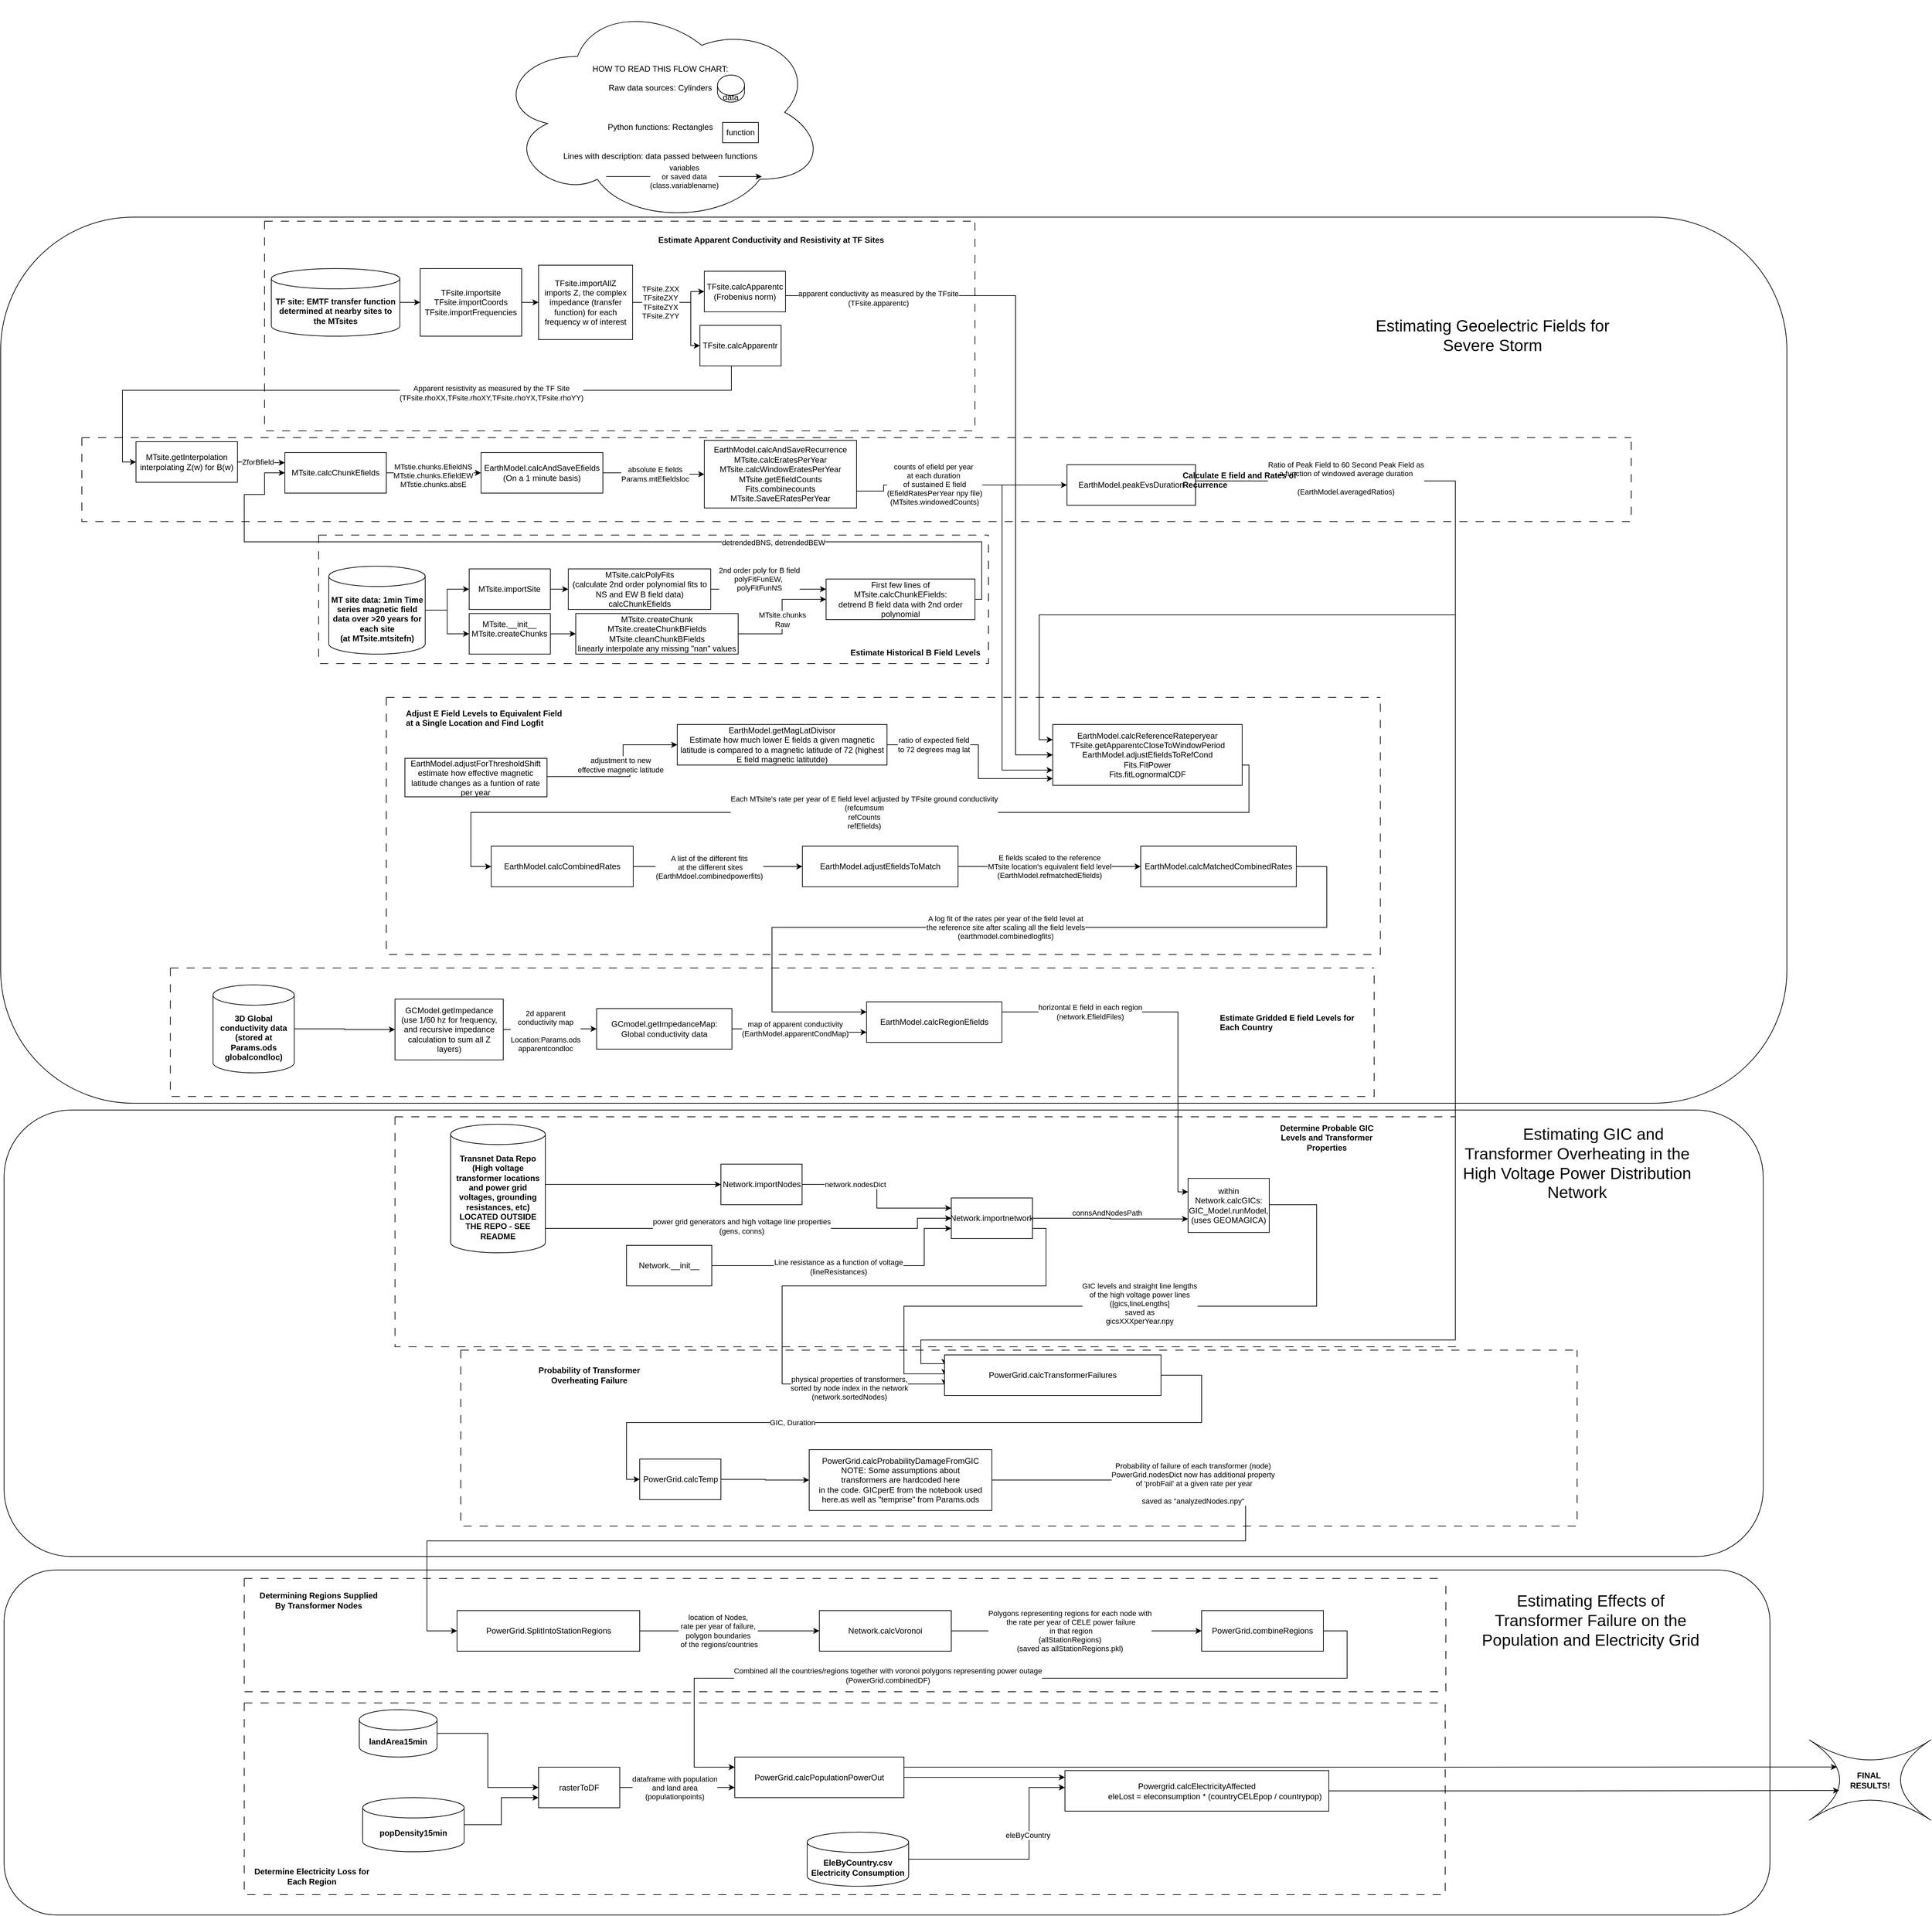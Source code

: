 <mxfile version="22.1.5" type="github">
  <diagram name="Page-1" id="QnFqFEfZWXVsGcKvMmii">
    <mxGraphModel dx="1823" dy="2723" grid="1" gridSize="10" guides="1" tooltips="1" connect="1" arrows="1" fold="1" page="1" pageScale="1" pageWidth="850" pageHeight="1100" math="0" shadow="0">
      <root>
        <mxCell id="0" />
        <mxCell id="1" parent="0" />
        <mxCell id="7duthqghRqe5McAWii0W-2" style="edgeStyle=orthogonalEdgeStyle;rounded=0;orthogonalLoop=1;jettySize=auto;html=1;exitX=1;exitY=0.75;exitDx=0;exitDy=0;entryX=0;entryY=0.25;entryDx=0;entryDy=0;" edge="1" parent="1" source="9caDIlOXdyggSRcv9oSJ-19" target="9caDIlOXdyggSRcv9oSJ-16">
          <mxGeometry relative="1" as="geometry">
            <Array as="points">
              <mxPoint x="1276" y="-860" />
              <mxPoint x="1660" y="-860" />
              <mxPoint x="1660" y="-662" />
              <mxPoint x="1045" y="-662" />
              <mxPoint x="1045" y="-477" />
            </Array>
          </mxGeometry>
        </mxCell>
        <mxCell id="AwBOlusgZ-eaemERiSeo-20" value="" style="rounded=1;whiteSpace=wrap;html=1;fillColor=none;" parent="1" vertex="1">
          <mxGeometry x="-490" y="-1250" width="2640" height="1310" as="geometry" />
        </mxCell>
        <mxCell id="9caDIlOXdyggSRcv9oSJ-1" value="" style="rounded=1;whiteSpace=wrap;html=1;fillColor=none;" parent="1" vertex="1">
          <mxGeometry x="-485" y="70" width="2600" height="660" as="geometry" />
        </mxCell>
        <mxCell id="9caDIlOXdyggSRcv9oSJ-2" value="" style="rounded=1;whiteSpace=wrap;html=1;fillColor=none;" parent="1" vertex="1">
          <mxGeometry x="-485" y="750" width="2610" height="510" as="geometry" />
        </mxCell>
        <mxCell id="9caDIlOXdyggSRcv9oSJ-3" style="edgeStyle=orthogonalEdgeStyle;rounded=0;orthogonalLoop=1;jettySize=auto;html=1;entryX=0;entryY=0.75;entryDx=0;entryDy=0;" parent="1" source="9caDIlOXdyggSRcv9oSJ-5" target="9caDIlOXdyggSRcv9oSJ-8" edge="1">
          <mxGeometry relative="1" as="geometry" />
        </mxCell>
        <mxCell id="9caDIlOXdyggSRcv9oSJ-4" value="map of apparent conductivity&lt;br&gt;(EarthModel.apparentCondMap)" style="edgeLabel;html=1;align=center;verticalAlign=middle;resizable=0;points=[];" parent="9caDIlOXdyggSRcv9oSJ-3" connectable="0" vertex="1">
          <mxGeometry x="-0.18" y="3" relative="1" as="geometry">
            <mxPoint x="9" y="3" as="offset" />
          </mxGeometry>
        </mxCell>
        <mxCell id="9caDIlOXdyggSRcv9oSJ-5" value="GCmodel.getImpedanceMap:&lt;br&gt;Global conductivity data" style="rounded=0;whiteSpace=wrap;html=1;" parent="1" vertex="1">
          <mxGeometry x="390.82" y="-80" width="200" height="60" as="geometry" />
        </mxCell>
        <mxCell id="9caDIlOXdyggSRcv9oSJ-6" style="edgeStyle=orthogonalEdgeStyle;rounded=0;orthogonalLoop=1;jettySize=auto;html=1;entryX=0;entryY=0.25;entryDx=0;entryDy=0;" parent="1" source="9caDIlOXdyggSRcv9oSJ-8" target="9caDIlOXdyggSRcv9oSJ-29" edge="1">
          <mxGeometry relative="1" as="geometry">
            <Array as="points">
              <mxPoint x="1250" y="-75" />
              <mxPoint x="1250" y="191" />
            </Array>
          </mxGeometry>
        </mxCell>
        <mxCell id="9caDIlOXdyggSRcv9oSJ-7" value="horizontal E field in each region&lt;br&gt;(network.EfieldFiles)" style="edgeLabel;html=1;align=center;verticalAlign=middle;resizable=0;points=[];" parent="9caDIlOXdyggSRcv9oSJ-6" connectable="0" vertex="1">
          <mxGeometry x="-0.573" relative="1" as="geometry">
            <mxPoint x="14" as="offset" />
          </mxGeometry>
        </mxCell>
        <mxCell id="9caDIlOXdyggSRcv9oSJ-8" value="EarthModel.calcRegionEfields" style="rounded=0;whiteSpace=wrap;html=1;" parent="1" vertex="1">
          <mxGeometry x="789.82" y="-90" width="200" height="60" as="geometry" />
        </mxCell>
        <mxCell id="9caDIlOXdyggSRcv9oSJ-9" style="edgeStyle=orthogonalEdgeStyle;rounded=0;orthogonalLoop=1;jettySize=auto;html=1;entryX=0;entryY=0.5;entryDx=0;entryDy=0;" parent="1" source="9caDIlOXdyggSRcv9oSJ-11" target="9caDIlOXdyggSRcv9oSJ-14" edge="1">
          <mxGeometry relative="1" as="geometry" />
        </mxCell>
        <mxCell id="7duthqghRqe5McAWii0W-40" value="absolute E fields&lt;br&gt;Params.mtEfieldsloc" style="edgeLabel;html=1;align=center;verticalAlign=middle;resizable=0;points=[];" vertex="1" connectable="0" parent="9caDIlOXdyggSRcv9oSJ-9">
          <mxGeometry x="0.005" y="2" relative="1" as="geometry">
            <mxPoint as="offset" />
          </mxGeometry>
        </mxCell>
        <mxCell id="9caDIlOXdyggSRcv9oSJ-11" value="&lt;div&gt;EarthModel.calcAndSaveEfields&lt;/div&gt;&lt;div&gt;(On a 1 minute basis)&lt;br&gt;&lt;/div&gt;" style="rounded=0;whiteSpace=wrap;html=1;" parent="1" vertex="1">
          <mxGeometry x="220" y="-902" width="180.06" height="60" as="geometry" />
        </mxCell>
        <mxCell id="9caDIlOXdyggSRcv9oSJ-12" style="edgeStyle=orthogonalEdgeStyle;rounded=0;orthogonalLoop=1;jettySize=auto;html=1;exitX=1;exitY=0.75;exitDx=0;exitDy=0;entryX=0;entryY=0.75;entryDx=0;entryDy=0;" parent="1" source="9caDIlOXdyggSRcv9oSJ-14" target="9caDIlOXdyggSRcv9oSJ-16" edge="1">
          <mxGeometry relative="1" as="geometry">
            <Array as="points">
              <mxPoint x="815" y="-854" />
              <mxPoint x="990" y="-854" />
              <mxPoint x="990" y="-432" />
            </Array>
          </mxGeometry>
        </mxCell>
        <mxCell id="9caDIlOXdyggSRcv9oSJ-13" value="&lt;div&gt;counts of efield per year&amp;nbsp;&lt;/div&gt;&lt;div&gt;at each duration&amp;nbsp;&lt;/div&gt;&lt;div&gt;of sustained E field&lt;/div&gt;(EfieldRatesPerYear npy file)&lt;br&gt;(MTsites.windowedCounts)" style="edgeLabel;html=1;align=center;verticalAlign=middle;resizable=0;points=[];" parent="9caDIlOXdyggSRcv9oSJ-12" connectable="0" vertex="1">
          <mxGeometry x="-0.188" y="1" relative="1" as="geometry">
            <mxPoint x="-101" y="-70" as="offset" />
          </mxGeometry>
        </mxCell>
        <mxCell id="9caDIlOXdyggSRcv9oSJ-14" value="EarthModel.calcAndSaveRecurrence&lt;br&gt;MTsite.calcEratesPerYear&lt;br&gt;MTsite.calcWindowEratesPerYear&lt;br&gt;MTsite.getEfieldCounts&lt;br&gt;Fits.combinecounts&lt;br&gt;MTsite.SaveERatesPerYear" style="rounded=0;whiteSpace=wrap;html=1;" parent="1" vertex="1">
          <mxGeometry x="550" y="-920" width="225" height="100" as="geometry" />
        </mxCell>
        <mxCell id="9caDIlOXdyggSRcv9oSJ-15" value="Each MTsite&#39;s rate per year of E field level adjusted by TFsite ground conductivity&lt;br&gt;(refcumsum&lt;br&gt;refCounts&lt;br&gt;refEfields)" style="edgeStyle=orthogonalEdgeStyle;rounded=0;orthogonalLoop=1;jettySize=auto;html=1;entryX=0;entryY=0.5;entryDx=0;entryDy=0;" parent="1" source="9caDIlOXdyggSRcv9oSJ-16" target="9caDIlOXdyggSRcv9oSJ-22" edge="1">
          <mxGeometry x="-0.032" relative="1" as="geometry">
            <Array as="points">
              <mxPoint x="1354.95" y="-440" />
              <mxPoint x="1354.95" y="-370" />
              <mxPoint x="204.95" y="-370" />
              <mxPoint x="204.95" y="-290" />
            </Array>
            <mxPoint as="offset" />
          </mxGeometry>
        </mxCell>
        <mxCell id="9caDIlOXdyggSRcv9oSJ-16" value="EarthModel.calcReferenceRateperyear&lt;br&gt;TFsite.getApparentcCloseToWindowPeriod&lt;br&gt;EarthModel.adjustEfieldsToRefCond&lt;br&gt;Fits.FitPower&lt;br&gt;&lt;div&gt;Fits.fitLognormalCDF&lt;/div&gt;" style="rounded=0;whiteSpace=wrap;html=1;" parent="1" vertex="1">
          <mxGeometry x="1064.95" y="-500" width="280" height="90" as="geometry" />
        </mxCell>
        <mxCell id="9caDIlOXdyggSRcv9oSJ-17" style="edgeStyle=orthogonalEdgeStyle;rounded=0;orthogonalLoop=1;jettySize=auto;html=1;entryX=0;entryY=0.25;entryDx=0;entryDy=0;" parent="1" source="9caDIlOXdyggSRcv9oSJ-19" target="9caDIlOXdyggSRcv9oSJ-48" edge="1">
          <mxGeometry relative="1" as="geometry">
            <Array as="points">
              <mxPoint x="1660" y="-860" />
              <mxPoint x="1660" y="410" />
              <mxPoint x="870" y="410" />
              <mxPoint x="870" y="445" />
              <mxPoint x="905" y="445" />
            </Array>
            <mxPoint x="889.94" y="142" as="targetPoint" />
          </mxGeometry>
        </mxCell>
        <mxCell id="9caDIlOXdyggSRcv9oSJ-18" value="Ratio of Peak Field to 60 Second Peak Field as &lt;br&gt;a function of windowed average duration&lt;br&gt;&lt;br&gt;(EarthModel.averagedRatios)" style="edgeLabel;html=1;align=center;verticalAlign=middle;resizable=0;points=[];" parent="9caDIlOXdyggSRcv9oSJ-17" connectable="0" vertex="1">
          <mxGeometry x="-0.752" relative="1" as="geometry">
            <mxPoint x="-90" y="-4" as="offset" />
          </mxGeometry>
        </mxCell>
        <mxCell id="9caDIlOXdyggSRcv9oSJ-19" value="EarthModel.peakEvsDuration" style="rounded=0;whiteSpace=wrap;html=1;" parent="1" vertex="1">
          <mxGeometry x="1086" y="-884" width="190" height="60" as="geometry" />
        </mxCell>
        <mxCell id="9caDIlOXdyggSRcv9oSJ-20" style="edgeStyle=orthogonalEdgeStyle;rounded=0;orthogonalLoop=1;jettySize=auto;html=1;entryX=0;entryY=0.5;entryDx=0;entryDy=0;" parent="1" source="9caDIlOXdyggSRcv9oSJ-22" target="9caDIlOXdyggSRcv9oSJ-24" edge="1">
          <mxGeometry relative="1" as="geometry" />
        </mxCell>
        <mxCell id="9caDIlOXdyggSRcv9oSJ-21" value="&lt;div&gt;A list of the different fits&lt;/div&gt;&lt;div&gt;&amp;nbsp;at the different sites&lt;/div&gt;(EarthMdoel.combinedpowerfits)" style="edgeLabel;html=1;align=center;verticalAlign=middle;resizable=0;points=[];" parent="9caDIlOXdyggSRcv9oSJ-20" connectable="0" vertex="1">
          <mxGeometry x="-0.106" y="-1" relative="1" as="geometry">
            <mxPoint as="offset" />
          </mxGeometry>
        </mxCell>
        <mxCell id="9caDIlOXdyggSRcv9oSJ-22" value="EarthModel.calcCombinedRates" style="rounded=0;whiteSpace=wrap;html=1;" parent="1" vertex="1">
          <mxGeometry x="234.95" y="-320" width="210" height="60" as="geometry" />
        </mxCell>
        <mxCell id="9caDIlOXdyggSRcv9oSJ-23" value="&lt;div&gt;E fields scaled to the reference&lt;br&gt; MTsite location&#39;s equivalent field level&lt;br&gt;&lt;/div&gt;(EarthModel.refmatchedEfields)" style="edgeStyle=orthogonalEdgeStyle;rounded=0;orthogonalLoop=1;jettySize=auto;html=1;entryX=0;entryY=0.5;entryDx=0;entryDy=0;" parent="1" source="9caDIlOXdyggSRcv9oSJ-24" target="9caDIlOXdyggSRcv9oSJ-26" edge="1">
          <mxGeometry relative="1" as="geometry" />
        </mxCell>
        <mxCell id="9caDIlOXdyggSRcv9oSJ-24" value="EarthModel.adjustEfieldsToMatch" style="rounded=0;whiteSpace=wrap;html=1;" parent="1" vertex="1">
          <mxGeometry x="694.95" y="-320" width="230" height="60" as="geometry" />
        </mxCell>
        <mxCell id="9caDIlOXdyggSRcv9oSJ-25" value="A log fit of the rates per year of the field level at &lt;br&gt;the reference site after scaling all the field levels&lt;br&gt;(earthmodel.combinedlogfits)" style="edgeStyle=orthogonalEdgeStyle;rounded=0;orthogonalLoop=1;jettySize=auto;html=1;entryX=0;entryY=0.25;entryDx=0;entryDy=0;" parent="1" source="9caDIlOXdyggSRcv9oSJ-26" target="9caDIlOXdyggSRcv9oSJ-8" edge="1">
          <mxGeometry relative="1" as="geometry">
            <Array as="points">
              <mxPoint x="1470" y="-290" />
              <mxPoint x="1470" y="-200" />
              <mxPoint x="650" y="-200" />
              <mxPoint x="650" y="-75" />
            </Array>
          </mxGeometry>
        </mxCell>
        <mxCell id="9caDIlOXdyggSRcv9oSJ-26" value="EarthModel.calcMatchedCombinedRates" style="rounded=0;whiteSpace=wrap;html=1;" parent="1" vertex="1">
          <mxGeometry x="1194.95" y="-320" width="230" height="60" as="geometry" />
        </mxCell>
        <mxCell id="9caDIlOXdyggSRcv9oSJ-27" style="edgeStyle=orthogonalEdgeStyle;rounded=0;orthogonalLoop=1;jettySize=auto;html=1;entryX=0;entryY=0.5;entryDx=0;entryDy=0;" parent="1" source="9caDIlOXdyggSRcv9oSJ-29" target="9caDIlOXdyggSRcv9oSJ-48" edge="1">
          <mxGeometry relative="1" as="geometry">
            <Array as="points">
              <mxPoint x="1455" y="210" />
              <mxPoint x="1455" y="360" />
              <mxPoint x="845" y="360" />
              <mxPoint x="845" y="460" />
            </Array>
          </mxGeometry>
        </mxCell>
        <mxCell id="9caDIlOXdyggSRcv9oSJ-28" value="GIC levels and straight line lengths&lt;br&gt; of the high voltage power lines&lt;br&gt;([gics,lineLengths]&lt;br&gt;saved as&lt;br&gt;gicsXXXperYear.npy" style="edgeLabel;html=1;align=center;verticalAlign=middle;resizable=0;points=[];" parent="9caDIlOXdyggSRcv9oSJ-27" connectable="0" vertex="1">
          <mxGeometry x="0.045" y="-4" relative="1" as="geometry">
            <mxPoint x="36" as="offset" />
          </mxGeometry>
        </mxCell>
        <UserObject label="within Network.calcGICs:&lt;br&gt;&lt;div&gt;GIC_Model.runModel,&lt;/div&gt;&lt;div&gt;(uses GEOMAGICA)&lt;br&gt;&lt;/div&gt;" id="9caDIlOXdyggSRcv9oSJ-29">
          <mxCell style="rounded=0;whiteSpace=wrap;html=1;" parent="1" vertex="1">
            <mxGeometry x="1265" y="171" width="120" height="80" as="geometry" />
          </mxCell>
        </UserObject>
        <mxCell id="9caDIlOXdyggSRcv9oSJ-30" style="edgeStyle=orthogonalEdgeStyle;rounded=0;orthogonalLoop=1;jettySize=auto;html=1;entryX=0;entryY=0.5;entryDx=0;entryDy=0;" parent="1" source="9caDIlOXdyggSRcv9oSJ-33" target="9caDIlOXdyggSRcv9oSJ-41" edge="1">
          <mxGeometry relative="1" as="geometry">
            <Array as="points">
              <mxPoint x="525" y="180" />
              <mxPoint x="525" y="180" />
            </Array>
          </mxGeometry>
        </mxCell>
        <mxCell id="9caDIlOXdyggSRcv9oSJ-31" style="edgeStyle=orthogonalEdgeStyle;rounded=0;orthogonalLoop=1;jettySize=auto;html=1;entryX=0;entryY=0.5;entryDx=0;entryDy=0;" parent="1" source="9caDIlOXdyggSRcv9oSJ-33" target="9caDIlOXdyggSRcv9oSJ-38" edge="1">
          <mxGeometry relative="1" as="geometry">
            <Array as="points">
              <mxPoint x="865" y="245" />
            </Array>
          </mxGeometry>
        </mxCell>
        <mxCell id="9caDIlOXdyggSRcv9oSJ-32" value="power grid generators and high voltage line properties&lt;br&gt;(gens, conns)&lt;br&gt;" style="edgeLabel;html=1;align=center;verticalAlign=middle;resizable=0;points=[];" parent="9caDIlOXdyggSRcv9oSJ-31" connectable="0" vertex="1">
          <mxGeometry x="0.18" y="3" relative="1" as="geometry">
            <mxPoint x="-73" as="offset" />
          </mxGeometry>
        </mxCell>
        <mxCell id="9caDIlOXdyggSRcv9oSJ-33" value="&lt;b&gt;Transnet Data Repo&lt;br&gt;(High voltage transformer locations and power grid voltages, grounding resistances, etc)&lt;br&gt;LOCATED OUTSIDE THE REPO - SEE README&lt;br&gt;&lt;/b&gt;" style="shape=cylinder3;whiteSpace=wrap;html=1;boundedLbl=1;backgroundOutline=1;size=15;" parent="1" vertex="1">
          <mxGeometry x="175" y="91" width="140" height="190" as="geometry" />
        </mxCell>
        <mxCell id="9caDIlOXdyggSRcv9oSJ-34" style="edgeStyle=orthogonalEdgeStyle;rounded=0;orthogonalLoop=1;jettySize=auto;html=1;entryX=0;entryY=0.75;entryDx=0;entryDy=0;" parent="1" source="9caDIlOXdyggSRcv9oSJ-38" target="9caDIlOXdyggSRcv9oSJ-29" edge="1">
          <mxGeometry relative="1" as="geometry" />
        </mxCell>
        <mxCell id="9caDIlOXdyggSRcv9oSJ-35" value="connsAndNodesPath" style="edgeLabel;html=1;align=center;verticalAlign=middle;resizable=0;points=[];" parent="9caDIlOXdyggSRcv9oSJ-34" connectable="0" vertex="1">
          <mxGeometry x="-0.05" y="9" relative="1" as="geometry">
            <mxPoint y="1" as="offset" />
          </mxGeometry>
        </mxCell>
        <mxCell id="9caDIlOXdyggSRcv9oSJ-36" style="edgeStyle=orthogonalEdgeStyle;rounded=0;orthogonalLoop=1;jettySize=auto;html=1;exitX=1;exitY=0.75;exitDx=0;exitDy=0;entryX=0;entryY=0.75;entryDx=0;entryDy=0;" parent="1" source="9caDIlOXdyggSRcv9oSJ-38" target="9caDIlOXdyggSRcv9oSJ-48" edge="1">
          <mxGeometry relative="1" as="geometry">
            <Array as="points">
              <mxPoint x="1055" y="245" />
              <mxPoint x="1055" y="330" />
              <mxPoint x="665" y="330" />
              <mxPoint x="665" y="475" />
            </Array>
          </mxGeometry>
        </mxCell>
        <mxCell id="9caDIlOXdyggSRcv9oSJ-37" value="physical properties of transformers,&lt;br&gt;sorted by node index in the network&lt;br&gt;(network.sortedNodes)" style="edgeLabel;html=1;align=center;verticalAlign=middle;resizable=0;points=[];" parent="9caDIlOXdyggSRcv9oSJ-36" connectable="0" vertex="1">
          <mxGeometry x="0.676" y="-6" relative="1" as="geometry">
            <mxPoint as="offset" />
          </mxGeometry>
        </mxCell>
        <mxCell id="9caDIlOXdyggSRcv9oSJ-38" value="Network.importnetwork" style="rounded=0;whiteSpace=wrap;html=1;" parent="1" vertex="1">
          <mxGeometry x="915" y="200" width="120" height="60" as="geometry" />
        </mxCell>
        <mxCell id="9caDIlOXdyggSRcv9oSJ-39" style="edgeStyle=orthogonalEdgeStyle;rounded=0;orthogonalLoop=1;jettySize=auto;html=1;entryX=0;entryY=0.25;entryDx=0;entryDy=0;" parent="1" source="9caDIlOXdyggSRcv9oSJ-41" target="9caDIlOXdyggSRcv9oSJ-38" edge="1">
          <mxGeometry relative="1" as="geometry">
            <mxPoint x="875.5" y="180" as="targetPoint" />
            <Array as="points">
              <mxPoint x="805" y="180" />
              <mxPoint x="805" y="215" />
            </Array>
          </mxGeometry>
        </mxCell>
        <mxCell id="9caDIlOXdyggSRcv9oSJ-40" value="network.nodesDict" style="edgeLabel;html=1;align=center;verticalAlign=middle;resizable=0;points=[];" parent="9caDIlOXdyggSRcv9oSJ-39" connectable="0" vertex="1">
          <mxGeometry x="-0.39" relative="1" as="geometry">
            <mxPoint as="offset" />
          </mxGeometry>
        </mxCell>
        <mxCell id="9caDIlOXdyggSRcv9oSJ-41" value="Network.importNodes" style="rounded=0;whiteSpace=wrap;html=1;" parent="1" vertex="1">
          <mxGeometry x="574.5" y="150" width="120" height="60" as="geometry" />
        </mxCell>
        <mxCell id="9caDIlOXdyggSRcv9oSJ-42" style="edgeStyle=orthogonalEdgeStyle;rounded=0;orthogonalLoop=1;jettySize=auto;html=1;entryX=0;entryY=0.75;entryDx=0;entryDy=0;" parent="1" source="9caDIlOXdyggSRcv9oSJ-45" target="9caDIlOXdyggSRcv9oSJ-38" edge="1">
          <mxGeometry relative="1" as="geometry">
            <Array as="points">
              <mxPoint x="875" y="300" />
              <mxPoint x="875" y="245" />
            </Array>
          </mxGeometry>
        </mxCell>
        <mxCell id="9caDIlOXdyggSRcv9oSJ-43" value="Text" style="edgeLabel;html=1;align=center;verticalAlign=middle;resizable=0;points=[];" parent="9caDIlOXdyggSRcv9oSJ-42" connectable="0" vertex="1">
          <mxGeometry x="-0.092" relative="1" as="geometry">
            <mxPoint x="-1" as="offset" />
          </mxGeometry>
        </mxCell>
        <mxCell id="9caDIlOXdyggSRcv9oSJ-44" value="Line resistance as a function of voltage&lt;br&gt;(lineResistances)" style="edgeLabel;html=1;align=center;verticalAlign=middle;resizable=0;points=[];" parent="9caDIlOXdyggSRcv9oSJ-42" connectable="0" vertex="1">
          <mxGeometry x="-0.08" y="-2" relative="1" as="geometry">
            <mxPoint x="-1" as="offset" />
          </mxGeometry>
        </mxCell>
        <mxCell id="9caDIlOXdyggSRcv9oSJ-45" value="Network.__init__&lt;br&gt;" style="rounded=0;whiteSpace=wrap;html=1;" parent="1" vertex="1">
          <mxGeometry x="435" y="270" width="126" height="60" as="geometry" />
        </mxCell>
        <mxCell id="9caDIlOXdyggSRcv9oSJ-46" style="edgeStyle=orthogonalEdgeStyle;rounded=0;orthogonalLoop=1;jettySize=auto;html=1;entryX=0;entryY=0.5;entryDx=0;entryDy=0;" parent="1" source="9caDIlOXdyggSRcv9oSJ-48" target="9caDIlOXdyggSRcv9oSJ-53" edge="1">
          <mxGeometry relative="1" as="geometry">
            <Array as="points">
              <mxPoint x="1285" y="462" />
              <mxPoint x="1285" y="532" />
              <mxPoint x="435" y="532" />
              <mxPoint x="435" y="616" />
            </Array>
          </mxGeometry>
        </mxCell>
        <mxCell id="9caDIlOXdyggSRcv9oSJ-47" value="GIC, Duration" style="edgeLabel;html=1;align=center;verticalAlign=middle;resizable=0;points=[];" parent="9caDIlOXdyggSRcv9oSJ-46" connectable="0" vertex="1">
          <mxGeometry x="0.358" relative="1" as="geometry">
            <mxPoint as="offset" />
          </mxGeometry>
        </mxCell>
        <mxCell id="9caDIlOXdyggSRcv9oSJ-48" value="PowerGrid.calcTransformerFailures" style="rounded=0;whiteSpace=wrap;html=1;" parent="1" vertex="1">
          <mxGeometry x="905" y="432" width="320" height="60" as="geometry" />
        </mxCell>
        <mxCell id="9caDIlOXdyggSRcv9oSJ-49" style="edgeStyle=orthogonalEdgeStyle;rounded=0;orthogonalLoop=1;jettySize=auto;html=1;entryX=0;entryY=0.5;entryDx=0;entryDy=0;" parent="1" source="9caDIlOXdyggSRcv9oSJ-51" target="9caDIlOXdyggSRcv9oSJ-56" edge="1">
          <mxGeometry relative="1" as="geometry">
            <Array as="points">
              <mxPoint x="1350" y="617" />
              <mxPoint x="1350" y="707" />
              <mxPoint x="140" y="707" />
              <mxPoint x="140" y="840" />
            </Array>
          </mxGeometry>
        </mxCell>
        <mxCell id="9caDIlOXdyggSRcv9oSJ-50" value="Probability of failure of each transformer (node)&lt;br&gt;&lt;div&gt;PowerGrid.nodesDict now has additional property&lt;/div&gt;&lt;div&gt;&amp;nbsp;of &#39;probFail&#39; at a given rate per year&lt;/div&gt;&lt;br&gt;saved as &quot;analyzedNodes.npy&quot;" style="edgeLabel;html=1;align=center;verticalAlign=middle;resizable=0;points=[];" parent="9caDIlOXdyggSRcv9oSJ-49" connectable="0" vertex="1">
          <mxGeometry x="-0.679" y="-5" relative="1" as="geometry">
            <mxPoint x="-1" as="offset" />
          </mxGeometry>
        </mxCell>
        <mxCell id="9caDIlOXdyggSRcv9oSJ-51" value="PowerGrid.calcProbabilityDamageFromGIC&lt;br&gt;NOTE: Some assumptions about&lt;br&gt; transformers are hardcoded here &lt;br&gt;in the code. GICperE from the notebook used here.as well as &quot;temprise&quot; from Params.ods" style="rounded=0;whiteSpace=wrap;html=1;" parent="1" vertex="1">
          <mxGeometry x="705" y="572" width="270" height="90" as="geometry" />
        </mxCell>
        <mxCell id="9caDIlOXdyggSRcv9oSJ-52" style="edgeStyle=orthogonalEdgeStyle;rounded=0;orthogonalLoop=1;jettySize=auto;html=1;entryX=0;entryY=0.5;entryDx=0;entryDy=0;" parent="1" source="9caDIlOXdyggSRcv9oSJ-53" target="9caDIlOXdyggSRcv9oSJ-51" edge="1">
          <mxGeometry relative="1" as="geometry" />
        </mxCell>
        <mxCell id="9caDIlOXdyggSRcv9oSJ-53" value="PowerGrid.calcTemp" style="rounded=0;whiteSpace=wrap;html=1;" parent="1" vertex="1">
          <mxGeometry x="454.5" y="586" width="120" height="60" as="geometry" />
        </mxCell>
        <mxCell id="9caDIlOXdyggSRcv9oSJ-54" style="edgeStyle=orthogonalEdgeStyle;rounded=0;orthogonalLoop=1;jettySize=auto;html=1;entryX=0;entryY=0.5;entryDx=0;entryDy=0;" parent="1" source="9caDIlOXdyggSRcv9oSJ-56" target="9caDIlOXdyggSRcv9oSJ-59" edge="1">
          <mxGeometry relative="1" as="geometry" />
        </mxCell>
        <mxCell id="9caDIlOXdyggSRcv9oSJ-55" value="location of Nodes,&lt;br&gt;rate per year of failure,&lt;br&gt;polygon boundaries&lt;br&gt;&amp;nbsp;of the regions/countries" style="edgeLabel;html=1;align=center;verticalAlign=middle;resizable=0;points=[];" parent="9caDIlOXdyggSRcv9oSJ-54" connectable="0" vertex="1">
          <mxGeometry x="-0.262" y="1" relative="1" as="geometry">
            <mxPoint x="17" y="1" as="offset" />
          </mxGeometry>
        </mxCell>
        <mxCell id="9caDIlOXdyggSRcv9oSJ-56" value="PowerGrid.SplitIntoStationRegions" style="rounded=0;whiteSpace=wrap;html=1;" parent="1" vertex="1">
          <mxGeometry x="184.5" y="810" width="270" height="60" as="geometry" />
        </mxCell>
        <mxCell id="9caDIlOXdyggSRcv9oSJ-57" style="edgeStyle=orthogonalEdgeStyle;rounded=0;orthogonalLoop=1;jettySize=auto;html=1;entryX=0;entryY=0.5;entryDx=0;entryDy=0;" parent="1" source="9caDIlOXdyggSRcv9oSJ-59" target="9caDIlOXdyggSRcv9oSJ-62" edge="1">
          <mxGeometry relative="1" as="geometry" />
        </mxCell>
        <mxCell id="9caDIlOXdyggSRcv9oSJ-58" value="&lt;div&gt;Polygons representing regions for each node with&lt;/div&gt;&lt;div&gt;&amp;nbsp;the rate per year of CELE power failure&lt;/div&gt;&lt;div&gt;&amp;nbsp;in that region&lt;/div&gt;(allStationRegions)&lt;br&gt;(saved as allStationRegions.pkl)" style="edgeLabel;html=1;align=center;verticalAlign=middle;resizable=0;points=[];" parent="9caDIlOXdyggSRcv9oSJ-57" connectable="0" vertex="1">
          <mxGeometry x="-0.248" y="-4" relative="1" as="geometry">
            <mxPoint x="36" y="-4" as="offset" />
          </mxGeometry>
        </mxCell>
        <mxCell id="9caDIlOXdyggSRcv9oSJ-59" value="Network.calcVoronoi" style="rounded=0;whiteSpace=wrap;html=1;" parent="1" vertex="1">
          <mxGeometry x="720" y="810" width="195" height="60" as="geometry" />
        </mxCell>
        <mxCell id="9caDIlOXdyggSRcv9oSJ-60" style="edgeStyle=orthogonalEdgeStyle;rounded=0;orthogonalLoop=1;jettySize=auto;html=1;entryX=0;entryY=0.25;entryDx=0;entryDy=0;" parent="1" target="9caDIlOXdyggSRcv9oSJ-64" edge="1">
          <mxGeometry relative="1" as="geometry">
            <mxPoint x="1465" y="859.997" as="sourcePoint" />
            <mxPoint x="590" y="1020.92" as="targetPoint" />
            <Array as="points">
              <mxPoint x="1465" y="840" />
              <mxPoint x="1500" y="840" />
              <mxPoint x="1500" y="910" />
              <mxPoint x="535" y="910" />
              <mxPoint x="535" y="1041" />
            </Array>
          </mxGeometry>
        </mxCell>
        <mxCell id="9caDIlOXdyggSRcv9oSJ-61" value="Combined all the countries/regions together with voronoi polygons representing power outage&lt;br&gt;(PowerGrid.combinedDF)" style="edgeLabel;html=1;align=center;verticalAlign=middle;resizable=0;points=[];" parent="9caDIlOXdyggSRcv9oSJ-60" connectable="0" vertex="1">
          <mxGeometry x="0.254" y="-4" relative="1" as="geometry">
            <mxPoint x="-1" as="offset" />
          </mxGeometry>
        </mxCell>
        <mxCell id="9caDIlOXdyggSRcv9oSJ-62" value="PowerGrid.combineRegions" style="rounded=0;whiteSpace=wrap;html=1;" parent="1" vertex="1">
          <mxGeometry x="1285" y="810" width="180" height="60" as="geometry" />
        </mxCell>
        <mxCell id="9caDIlOXdyggSRcv9oSJ-63" style="edgeStyle=orthogonalEdgeStyle;rounded=0;orthogonalLoop=1;jettySize=auto;html=1;" parent="1" source="9caDIlOXdyggSRcv9oSJ-64" edge="1">
          <mxGeometry relative="1" as="geometry">
            <mxPoint x="1083" y="1056.5" as="targetPoint" />
          </mxGeometry>
        </mxCell>
        <mxCell id="9caDIlOXdyggSRcv9oSJ-64" value="PowerGrid.calcPopulationPowerOut" style="whiteSpace=wrap;html=1;fontStyle=0" parent="1" vertex="1">
          <mxGeometry x="595" y="1026.5" width="250" height="60" as="geometry" />
        </mxCell>
        <mxCell id="9caDIlOXdyggSRcv9oSJ-65" style="edgeStyle=orthogonalEdgeStyle;rounded=0;orthogonalLoop=1;jettySize=auto;html=1;entryX=0;entryY=0.75;entryDx=0;entryDy=0;" parent="1" source="9caDIlOXdyggSRcv9oSJ-67" target="9caDIlOXdyggSRcv9oSJ-64" edge="1">
          <mxGeometry relative="1" as="geometry" />
        </mxCell>
        <mxCell id="9caDIlOXdyggSRcv9oSJ-66" value="dataframe with population &lt;br&gt;&lt;div&gt;and land area&lt;/div&gt;&lt;div&gt;(populationpoints)&lt;br&gt;&lt;/div&gt;" style="edgeLabel;html=1;align=center;verticalAlign=middle;resizable=0;points=[];" parent="9caDIlOXdyggSRcv9oSJ-65" connectable="0" vertex="1">
          <mxGeometry x="-0.379" y="-6" relative="1" as="geometry">
            <mxPoint x="28" y="-6" as="offset" />
          </mxGeometry>
        </mxCell>
        <mxCell id="9caDIlOXdyggSRcv9oSJ-67" value="rasterToDF" style="rounded=0;whiteSpace=wrap;html=1;" parent="1" vertex="1">
          <mxGeometry x="305" y="1041.5" width="120" height="60" as="geometry" />
        </mxCell>
        <mxCell id="9caDIlOXdyggSRcv9oSJ-68" style="edgeStyle=orthogonalEdgeStyle;rounded=0;orthogonalLoop=1;jettySize=auto;html=1;entryX=0;entryY=0.5;entryDx=0;entryDy=0;" parent="1" source="9caDIlOXdyggSRcv9oSJ-69" target="9caDIlOXdyggSRcv9oSJ-67" edge="1">
          <mxGeometry relative="1" as="geometry" />
        </mxCell>
        <mxCell id="9caDIlOXdyggSRcv9oSJ-69" value="landArea15min" style="shape=cylinder3;whiteSpace=wrap;html=1;boundedLbl=1;backgroundOutline=1;size=15;fontStyle=1" parent="1" vertex="1">
          <mxGeometry x="40" y="956.5" width="115" height="70" as="geometry" />
        </mxCell>
        <mxCell id="9caDIlOXdyggSRcv9oSJ-70" style="edgeStyle=orthogonalEdgeStyle;rounded=0;orthogonalLoop=1;jettySize=auto;html=1;entryX=0;entryY=0.75;entryDx=0;entryDy=0;" parent="1" source="9caDIlOXdyggSRcv9oSJ-71" target="9caDIlOXdyggSRcv9oSJ-67" edge="1">
          <mxGeometry relative="1" as="geometry" />
        </mxCell>
        <mxCell id="9caDIlOXdyggSRcv9oSJ-71" value="popDensity15min" style="shape=cylinder3;whiteSpace=wrap;html=1;boundedLbl=1;backgroundOutline=1;size=15;fontStyle=1" parent="1" vertex="1">
          <mxGeometry x="45" y="1086.5" width="150" height="80" as="geometry" />
        </mxCell>
        <mxCell id="9caDIlOXdyggSRcv9oSJ-72" style="edgeStyle=orthogonalEdgeStyle;rounded=0;orthogonalLoop=1;jettySize=auto;html=1;entryX=0;entryY=0.75;entryDx=0;entryDy=0;" parent="1" source="9caDIlOXdyggSRcv9oSJ-74" edge="1">
          <mxGeometry relative="1" as="geometry">
            <mxPoint x="1083" y="1071.5" as="targetPoint" />
            <Array as="points">
              <mxPoint x="1030" y="1177.5" />
              <mxPoint x="1030" y="1071.5" />
            </Array>
          </mxGeometry>
        </mxCell>
        <mxCell id="9caDIlOXdyggSRcv9oSJ-73" value="eleByCountry" style="edgeLabel;html=1;align=center;verticalAlign=middle;resizable=0;points=[];" parent="9caDIlOXdyggSRcv9oSJ-72" connectable="0" vertex="1">
          <mxGeometry x="-0.231" y="-2" relative="1" as="geometry">
            <mxPoint x="46" y="-38" as="offset" />
          </mxGeometry>
        </mxCell>
        <mxCell id="9caDIlOXdyggSRcv9oSJ-74" value="&lt;b&gt;EleByCountry.csv&lt;br&gt;Electricity Consumption&lt;br&gt;&lt;/b&gt;" style="shape=cylinder3;whiteSpace=wrap;html=1;boundedLbl=1;backgroundOutline=1;size=15;" parent="1" vertex="1">
          <mxGeometry x="702" y="1137.5" width="150" height="80" as="geometry" />
        </mxCell>
        <mxCell id="9caDIlOXdyggSRcv9oSJ-75" value="Powergrid.calcElectricityAffected&lt;br&gt;&amp;nbsp;&amp;nbsp;&amp;nbsp;&amp;nbsp;&amp;nbsp;&amp;nbsp;&amp;nbsp;&amp;nbsp;&amp;nbsp;&amp;nbsp;&amp;nbsp;&amp;nbsp;&amp;nbsp;&amp;nbsp;&amp;nbsp; eleLost = eleconsumption * (countryCELEpop / countrypop)" style="whiteSpace=wrap;html=1;fontStyle=0" parent="1" vertex="1">
          <mxGeometry x="1083" y="1046.5" width="390" height="60" as="geometry" />
        </mxCell>
        <mxCell id="9caDIlOXdyggSRcv9oSJ-76" style="edgeStyle=orthogonalEdgeStyle;rounded=0;orthogonalLoop=1;jettySize=auto;html=1;entryX=0;entryY=0.5;entryDx=0;entryDy=0;" parent="1" source="9caDIlOXdyggSRcv9oSJ-77" target="9caDIlOXdyggSRcv9oSJ-97" edge="1">
          <mxGeometry relative="1" as="geometry" />
        </mxCell>
        <mxCell id="9caDIlOXdyggSRcv9oSJ-78" style="edgeStyle=orthogonalEdgeStyle;rounded=0;orthogonalLoop=1;jettySize=auto;html=1;" parent="1" source="9caDIlOXdyggSRcv9oSJ-79" target="9caDIlOXdyggSRcv9oSJ-102" edge="1">
          <mxGeometry relative="1" as="geometry" />
        </mxCell>
        <mxCell id="7duthqghRqe5McAWii0W-14" style="edgeStyle=orthogonalEdgeStyle;rounded=0;orthogonalLoop=1;jettySize=auto;html=1;entryX=0;entryY=0.5;entryDx=0;entryDy=0;" edge="1" parent="1" source="9caDIlOXdyggSRcv9oSJ-79" target="7duthqghRqe5McAWii0W-13">
          <mxGeometry relative="1" as="geometry" />
        </mxCell>
        <mxCell id="9caDIlOXdyggSRcv9oSJ-79" value="MT site data: 1min Time series magnetic field data over &amp;gt;20 years for each site &lt;br&gt;(at MTsite.mtsitefn)" style="shape=cylinder3;whiteSpace=wrap;html=1;boundedLbl=1;backgroundOutline=1;size=15;fontStyle=1" parent="1" vertex="1">
          <mxGeometry x="-5.06" y="-734" width="142.5" height="130" as="geometry" />
        </mxCell>
        <mxCell id="9caDIlOXdyggSRcv9oSJ-80" value="" style="endArrow=classic;html=1;rounded=0;" parent="1" target="9caDIlOXdyggSRcv9oSJ-19" edge="1">
          <mxGeometry width="50" height="50" relative="1" as="geometry">
            <mxPoint x="989.94" y="-854" as="sourcePoint" />
            <mxPoint x="1039.94" y="-904" as="targetPoint" />
            <Array as="points" />
          </mxGeometry>
        </mxCell>
        <mxCell id="9caDIlOXdyggSRcv9oSJ-81" style="edgeStyle=orthogonalEdgeStyle;rounded=0;orthogonalLoop=1;jettySize=auto;html=1;entryX=0;entryY=0.5;entryDx=0;entryDy=0;" parent="1" source="9caDIlOXdyggSRcv9oSJ-82" target="9caDIlOXdyggSRcv9oSJ-85" edge="1">
          <mxGeometry relative="1" as="geometry" />
        </mxCell>
        <mxCell id="9caDIlOXdyggSRcv9oSJ-82" value="3D Global conductivity data (stored at Params.ods globalcondloc)" style="shape=cylinder3;whiteSpace=wrap;html=1;boundedLbl=1;backgroundOutline=1;size=15;fontStyle=1" parent="1" vertex="1">
          <mxGeometry x="-176.18" y="-115" width="120" height="130" as="geometry" />
        </mxCell>
        <mxCell id="9caDIlOXdyggSRcv9oSJ-83" style="edgeStyle=orthogonalEdgeStyle;rounded=0;orthogonalLoop=1;jettySize=auto;html=1;entryX=0;entryY=0.5;entryDx=0;entryDy=0;" parent="1" source="9caDIlOXdyggSRcv9oSJ-85" target="9caDIlOXdyggSRcv9oSJ-5" edge="1">
          <mxGeometry relative="1" as="geometry" />
        </mxCell>
        <mxCell id="9caDIlOXdyggSRcv9oSJ-84" value="2d apparent&lt;br&gt; conductivity map &lt;br&gt;&lt;br&gt;Location:Params.ods&lt;br&gt;apparentcondloc" style="edgeLabel;html=1;align=center;verticalAlign=middle;resizable=0;points=[];" parent="9caDIlOXdyggSRcv9oSJ-83" connectable="0" vertex="1">
          <mxGeometry x="-0.141" y="-2" relative="1" as="geometry">
            <mxPoint x="2" as="offset" />
          </mxGeometry>
        </mxCell>
        <mxCell id="9caDIlOXdyggSRcv9oSJ-85" value="GCModel.getImpedance&lt;br&gt;(use 1/60 hz for frequency, and recursive impedance calculation to sum all Z layers)" style="rounded=0;whiteSpace=wrap;html=1;" parent="1" vertex="1">
          <mxGeometry x="92.82" y="-94" width="160" height="90" as="geometry" />
        </mxCell>
        <mxCell id="9caDIlOXdyggSRcv9oSJ-86" value="&lt;div&gt;FINAL&amp;nbsp;&lt;/div&gt;&lt;div&gt;RESULTS!&lt;/div&gt;" style="shape=switch;whiteSpace=wrap;html=1;fontStyle=1" parent="1" vertex="1">
          <mxGeometry x="2183" y="1001" width="180" height="119" as="geometry" />
        </mxCell>
        <mxCell id="9caDIlOXdyggSRcv9oSJ-87" style="edgeStyle=orthogonalEdgeStyle;rounded=0;orthogonalLoop=1;jettySize=auto;html=1;entryX=0.246;entryY=0.63;entryDx=0;entryDy=0;entryPerimeter=0;" parent="1" source="9caDIlOXdyggSRcv9oSJ-75" target="9caDIlOXdyggSRcv9oSJ-86" edge="1">
          <mxGeometry relative="1" as="geometry" />
        </mxCell>
        <mxCell id="9caDIlOXdyggSRcv9oSJ-89" style="edgeStyle=orthogonalEdgeStyle;rounded=0;orthogonalLoop=1;jettySize=auto;html=1;entryX=0;entryY=0.5;entryDx=0;entryDy=0;" parent="1" source="9caDIlOXdyggSRcv9oSJ-91" target="9caDIlOXdyggSRcv9oSJ-16" edge="1">
          <mxGeometry relative="1" as="geometry">
            <Array as="points">
              <mxPoint x="1010" y="-1134" />
              <mxPoint x="1010" y="-455" />
            </Array>
          </mxGeometry>
        </mxCell>
        <mxCell id="9caDIlOXdyggSRcv9oSJ-90" value="apparent conductivity as measured by the TFsite&lt;br&gt;(TFsite.apparentc)" style="edgeLabel;html=1;align=center;verticalAlign=middle;resizable=0;points=[];" parent="9caDIlOXdyggSRcv9oSJ-89" connectable="0" vertex="1">
          <mxGeometry x="-0.397" y="-1" relative="1" as="geometry">
            <mxPoint x="-187" y="3" as="offset" />
          </mxGeometry>
        </mxCell>
        <mxCell id="9caDIlOXdyggSRcv9oSJ-92" style="edgeStyle=orthogonalEdgeStyle;rounded=0;orthogonalLoop=1;jettySize=auto;html=1;entryX=0;entryY=0.5;entryDx=0;entryDy=0;" parent="1" source="9caDIlOXdyggSRcv9oSJ-94" edge="1" target="7duthqghRqe5McAWii0W-27">
          <mxGeometry relative="1" as="geometry">
            <mxPoint x="139.94" y="-864" as="targetPoint" />
            <Array as="points">
              <mxPoint x="590" y="-994" />
              <mxPoint x="-310" y="-994" />
              <mxPoint x="-310" y="-888" />
            </Array>
          </mxGeometry>
        </mxCell>
        <mxCell id="9caDIlOXdyggSRcv9oSJ-93" value="Apparent resistivity as measured by the TF Site&lt;br&gt;(TFsite.rhoXX,TFsite.rhoXY,TFsite.rhoYX,TFsite.rhoYY)" style="edgeLabel;html=1;align=center;verticalAlign=middle;resizable=0;points=[];" parent="9caDIlOXdyggSRcv9oSJ-92" connectable="0" vertex="1">
          <mxGeometry x="-0.262" y="4" relative="1" as="geometry">
            <mxPoint x="1" as="offset" />
          </mxGeometry>
        </mxCell>
        <mxCell id="9caDIlOXdyggSRcv9oSJ-94" value="TFsite.calcApparentr" style="whiteSpace=wrap;html=1;" parent="1" vertex="1">
          <mxGeometry x="543.44" y="-1090" width="120" height="60" as="geometry" />
        </mxCell>
        <mxCell id="7duthqghRqe5McAWii0W-23" style="edgeStyle=orthogonalEdgeStyle;rounded=0;orthogonalLoop=1;jettySize=auto;html=1;" edge="1" parent="1" source="9caDIlOXdyggSRcv9oSJ-97" target="7duthqghRqe5McAWii0W-22">
          <mxGeometry relative="1" as="geometry" />
        </mxCell>
        <mxCell id="9caDIlOXdyggSRcv9oSJ-97" value="TFsite.importsite&lt;br&gt;TFsite.importCoords&lt;br&gt;TFsite.importFrequencies&lt;br&gt;" style="whiteSpace=wrap;html=1;" parent="1" vertex="1">
          <mxGeometry x="130" y="-1174" width="150" height="100" as="geometry" />
        </mxCell>
        <mxCell id="9caDIlOXdyggSRcv9oSJ-101" style="edgeStyle=orthogonalEdgeStyle;rounded=0;orthogonalLoop=1;jettySize=auto;html=1;entryX=0;entryY=0.5;entryDx=0;entryDy=0;" parent="1" source="9caDIlOXdyggSRcv9oSJ-102" target="9caDIlOXdyggSRcv9oSJ-105" edge="1">
          <mxGeometry relative="1" as="geometry" />
        </mxCell>
        <mxCell id="9caDIlOXdyggSRcv9oSJ-102" value="MTsite.importSite" style="whiteSpace=wrap;html=1;" parent="1" vertex="1">
          <mxGeometry x="202.44" y="-730" width="120" height="60" as="geometry" />
        </mxCell>
        <mxCell id="9caDIlOXdyggSRcv9oSJ-103" style="edgeStyle=orthogonalEdgeStyle;rounded=0;orthogonalLoop=1;jettySize=auto;html=1;entryX=0;entryY=0.5;entryDx=0;entryDy=0;exitX=1;exitY=0.5;exitDx=0;exitDy=0;" parent="1" source="7duthqghRqe5McAWii0W-12" target="9caDIlOXdyggSRcv9oSJ-99" edge="1">
          <mxGeometry relative="1" as="geometry">
            <Array as="points">
              <mxPoint x="960" y="-685" />
              <mxPoint x="960" y="-770" />
              <mxPoint x="-130" y="-770" />
              <mxPoint x="-130" y="-840" />
              <mxPoint x="-100" y="-840" />
              <mxPoint x="-100" y="-872" />
            </Array>
            <mxPoint x="700" y="-670" as="sourcePoint" />
          </mxGeometry>
        </mxCell>
        <mxCell id="7duthqghRqe5McAWii0W-21" value="detrendedBNS, detrendedBEW" style="edgeLabel;html=1;align=center;verticalAlign=middle;resizable=0;points=[];" vertex="1" connectable="0" parent="9caDIlOXdyggSRcv9oSJ-103">
          <mxGeometry x="-0.402" y="1" relative="1" as="geometry">
            <mxPoint as="offset" />
          </mxGeometry>
        </mxCell>
        <mxCell id="7duthqghRqe5McAWii0W-18" style="edgeStyle=orthogonalEdgeStyle;rounded=0;orthogonalLoop=1;jettySize=auto;html=1;entryX=0;entryY=0.25;entryDx=0;entryDy=0;" edge="1" parent="1" source="9caDIlOXdyggSRcv9oSJ-105" target="7duthqghRqe5McAWii0W-12">
          <mxGeometry relative="1" as="geometry" />
        </mxCell>
        <mxCell id="7duthqghRqe5McAWii0W-19" value="&lt;div&gt;2nd order poly for B field&lt;br&gt;polyFitFunEW,&amp;nbsp;&lt;/div&gt;&lt;div&gt;polyFitFunNS&lt;/div&gt;" style="edgeLabel;html=1;align=center;verticalAlign=middle;resizable=0;points=[];" vertex="1" connectable="0" parent="7duthqghRqe5McAWii0W-18">
          <mxGeometry x="-0.334" y="-2" relative="1" as="geometry">
            <mxPoint x="14" y="-17" as="offset" />
          </mxGeometry>
        </mxCell>
        <mxCell id="9caDIlOXdyggSRcv9oSJ-105" value="MTsite.calcPolyFits&lt;br&gt;(calculate 2nd order polynomial fits to NS and EW B field data)&lt;br&gt;calcChunkEfields" style="whiteSpace=wrap;html=1;" parent="1" vertex="1">
          <mxGeometry x="348.94" y="-730" width="210.5" height="60" as="geometry" />
        </mxCell>
        <mxCell id="9caDIlOXdyggSRcv9oSJ-106" value="HOW TO READ THIS FLOW CHART:&lt;br&gt;&lt;br&gt;Raw data sources: Cylinders &lt;br&gt;&lt;div&gt;&lt;br&gt;&lt;/div&gt;&lt;div&gt;&lt;br&gt;&lt;/div&gt;&lt;div&gt;&lt;br&gt;&lt;/div&gt;&lt;div&gt;Python functions: Rectangles&lt;br&gt;&lt;/div&gt;&lt;div&gt;&lt;br&gt;&lt;/div&gt;&lt;div&gt;&lt;br&gt;&lt;/div&gt;&lt;div&gt;Lines with description: data passed between functions&lt;br&gt;&lt;/div&gt;" style="ellipse;shape=cloud;whiteSpace=wrap;html=1;" parent="1" vertex="1">
          <mxGeometry x="240" y="-1570" width="490" height="330" as="geometry" />
        </mxCell>
        <mxCell id="9caDIlOXdyggSRcv9oSJ-107" value="data" style="shape=cylinder3;whiteSpace=wrap;html=1;boundedLbl=1;backgroundOutline=1;size=15;" parent="1" vertex="1">
          <mxGeometry x="569.44" y="-1460" width="40" height="40" as="geometry" />
        </mxCell>
        <mxCell id="9caDIlOXdyggSRcv9oSJ-108" value="function" style="rounded=0;whiteSpace=wrap;html=1;" parent="1" vertex="1">
          <mxGeometry x="576.94" y="-1390" width="53" height="30" as="geometry" />
        </mxCell>
        <mxCell id="9caDIlOXdyggSRcv9oSJ-109" value="variables &lt;br&gt;or saved data&lt;br&gt;(class.variablename)" style="endArrow=classic;html=1;rounded=0;" parent="1" edge="1">
          <mxGeometry width="50" height="50" relative="1" as="geometry">
            <mxPoint x="404.94" y="-1310" as="sourcePoint" />
            <mxPoint x="634.94" y="-1310" as="targetPoint" />
          </mxGeometry>
        </mxCell>
        <mxCell id="9caDIlOXdyggSRcv9oSJ-111" value="&lt;font style=&quot;font-size: 24px;&quot;&gt;Estimating Effects of Transformer Failure on the Population and Electricity Grid&lt;/font&gt;" style="text;html=1;strokeColor=none;fillColor=none;align=center;verticalAlign=middle;whiteSpace=wrap;rounded=0;" parent="1" vertex="1">
          <mxGeometry x="1685" y="780" width="350" height="90" as="geometry" />
        </mxCell>
        <mxCell id="9caDIlOXdyggSRcv9oSJ-112" value="&lt;p id=&quot;docs-internal-guid-943b42af-7fff-5a61-73d2-78b0df983e70&quot; style=&quot;line-height: 1.2; text-indent: 36pt; margin-top: 12pt; margin-bottom: 6pt; font-size: 24px;&quot; dir=&quot;ltr&quot;&gt;&lt;font style=&quot;font-size: 24px;&quot;&gt;Estimating GIC and Transformer Overheating in the High Voltage Power Distribution Network&lt;/font&gt;&lt;/p&gt;" style="text;html=1;strokeColor=none;fillColor=none;align=center;verticalAlign=middle;whiteSpace=wrap;rounded=0;" parent="1" vertex="1">
          <mxGeometry x="1665" y="100" width="350" height="90" as="geometry" />
        </mxCell>
        <mxCell id="9caDIlOXdyggSRcv9oSJ-113" value="&lt;div align=&quot;center&quot;&gt;&lt;font style=&quot;font-size: 24px;&quot;&gt;Estimating Geoelectric Fields for Severe Storm&lt;/font&gt;&lt;br&gt;&lt;/div&gt;" style="text;html=1;strokeColor=none;fillColor=none;align=center;verticalAlign=middle;whiteSpace=wrap;rounded=0;" parent="1" vertex="1">
          <mxGeometry x="1540" y="-1120" width="350" height="90" as="geometry" />
        </mxCell>
        <mxCell id="9caDIlOXdyggSRcv9oSJ-117" value="" style="swimlane;startSize=0;dashed=1;dashPattern=12 12;" parent="1" vertex="1">
          <mxGeometry x="-100" y="-1244" width="1049.94" height="310" as="geometry" />
        </mxCell>
        <mxCell id="AwBOlusgZ-eaemERiSeo-18" value="&lt;b&gt;Estimate Apparent Conductivity and Resistivity at TF Sites&lt;br&gt;&lt;/b&gt;" style="text;whiteSpace=wrap;html=1;" parent="9caDIlOXdyggSRcv9oSJ-117" vertex="1">
          <mxGeometry x="580" y="14" width="350" height="40" as="geometry" />
        </mxCell>
        <mxCell id="9caDIlOXdyggSRcv9oSJ-91" value="TFsite.calcApparentc&lt;br&gt;(Frobenius norm)" style="whiteSpace=wrap;html=1;" parent="9caDIlOXdyggSRcv9oSJ-117" vertex="1">
          <mxGeometry x="650" y="74" width="120" height="60" as="geometry" />
        </mxCell>
        <mxCell id="9caDIlOXdyggSRcv9oSJ-77" value="TF site: EMTF transfer function determined at nearby sites to the MTsites" style="shape=cylinder3;whiteSpace=wrap;html=1;boundedLbl=1;backgroundOutline=1;size=15;fontStyle=1" parent="9caDIlOXdyggSRcv9oSJ-117" vertex="1">
          <mxGeometry x="10" y="70" width="190" height="100" as="geometry" />
        </mxCell>
        <mxCell id="9caDIlOXdyggSRcv9oSJ-120" value="" style="swimlane;startSize=0;dashed=1;dashPattern=12 12;" parent="1" vertex="1">
          <mxGeometry x="-20" y="-780" width="990" height="190" as="geometry" />
        </mxCell>
        <mxCell id="AwBOlusgZ-eaemERiSeo-17" value="&lt;b&gt;Estimate Historical B Field Levels&lt;br&gt;&lt;/b&gt;" style="text;whiteSpace=wrap;html=1;" parent="9caDIlOXdyggSRcv9oSJ-120" vertex="1">
          <mxGeometry x="783.97" y="160" width="225.85" height="40" as="geometry" />
        </mxCell>
        <mxCell id="9caDIlOXdyggSRcv9oSJ-121" value="" style="swimlane;startSize=0;dashed=1;dashPattern=12 12;" parent="1" vertex="1">
          <mxGeometry x="-370" y="-924" width="2290" height="124" as="geometry" />
        </mxCell>
        <mxCell id="AwBOlusgZ-eaemERiSeo-19" value="&lt;b&gt;Calculate E field and Rates of Recurrence&lt;br&gt;&lt;/b&gt;" style="text;whiteSpace=wrap;html=1;" parent="9caDIlOXdyggSRcv9oSJ-121" vertex="1">
          <mxGeometry x="1625" y="42" width="175.03" height="40" as="geometry" />
        </mxCell>
        <mxCell id="7duthqghRqe5McAWii0W-27" value="MTsite.getInterpolation&lt;br&gt;interpolating Z(w) for B(w)" style="rounded=0;whiteSpace=wrap;html=1;" vertex="1" parent="9caDIlOXdyggSRcv9oSJ-121">
          <mxGeometry x="80" y="6" width="150" height="60" as="geometry" />
        </mxCell>
        <mxCell id="9caDIlOXdyggSRcv9oSJ-99" value="MTsite.calcChunkEfields" style="whiteSpace=wrap;html=1;" parent="9caDIlOXdyggSRcv9oSJ-121" vertex="1">
          <mxGeometry x="300" y="22" width="150" height="60" as="geometry" />
        </mxCell>
        <mxCell id="9caDIlOXdyggSRcv9oSJ-100" style="edgeStyle=orthogonalEdgeStyle;rounded=0;orthogonalLoop=1;jettySize=auto;html=1;exitX=0.5;exitY=1;exitDx=0;exitDy=0;" parent="9caDIlOXdyggSRcv9oSJ-121" source="9caDIlOXdyggSRcv9oSJ-99" target="9caDIlOXdyggSRcv9oSJ-99" edge="1">
          <mxGeometry relative="1" as="geometry" />
        </mxCell>
        <mxCell id="7duthqghRqe5McAWii0W-30" style="edgeStyle=orthogonalEdgeStyle;rounded=0;orthogonalLoop=1;jettySize=auto;html=1;entryX=0;entryY=0.25;entryDx=0;entryDy=0;" edge="1" parent="9caDIlOXdyggSRcv9oSJ-121" source="7duthqghRqe5McAWii0W-27" target="9caDIlOXdyggSRcv9oSJ-99">
          <mxGeometry relative="1" as="geometry">
            <mxPoint x="310" y="47" as="targetPoint" />
          </mxGeometry>
        </mxCell>
        <mxCell id="7duthqghRqe5McAWii0W-31" value="ZforBfield" style="edgeLabel;html=1;align=center;verticalAlign=middle;resizable=0;points=[];" vertex="1" connectable="0" parent="7duthqghRqe5McAWii0W-30">
          <mxGeometry x="-0.361" y="-2" relative="1" as="geometry">
            <mxPoint x="7" y="-2" as="offset" />
          </mxGeometry>
        </mxCell>
        <mxCell id="9caDIlOXdyggSRcv9oSJ-124" value="" style="swimlane;startSize=0;dashed=1;dashPattern=12 12;" parent="1" vertex="1">
          <mxGeometry x="79.97" y="-540" width="1469.22" height="380" as="geometry" />
        </mxCell>
        <mxCell id="AwBOlusgZ-eaemERiSeo-16" value="&lt;b&gt;Adjust E Field Levels to Equivalent Field at a Single Location and Find Logfit&lt;br&gt;&lt;/b&gt;" style="text;whiteSpace=wrap;html=1;" parent="9caDIlOXdyggSRcv9oSJ-124" vertex="1">
          <mxGeometry x="27.49" y="10" width="244.97" height="40" as="geometry" />
        </mxCell>
        <mxCell id="7duthqghRqe5McAWii0W-5" value="&lt;div&gt;EarthModel.adjustForThresholdShift&lt;/div&gt;estimate how effective magnetic latitude changes as a funtion of rate per year" style="rounded=0;whiteSpace=wrap;html=1;" vertex="1" parent="9caDIlOXdyggSRcv9oSJ-124">
          <mxGeometry x="27.49" y="90" width="210.02" height="57" as="geometry" />
        </mxCell>
        <mxCell id="7duthqghRqe5McAWii0W-3" value="EarthModel.getMagLatDivisor&lt;br&gt;Estimate how much lower E fields a given magnetic latitude is compared to a magnetic latitude of 72 (highest E field magnetic latitutde)" style="rounded=0;whiteSpace=wrap;html=1;" vertex="1" parent="9caDIlOXdyggSRcv9oSJ-124">
          <mxGeometry x="430.03" y="40" width="310" height="60" as="geometry" />
        </mxCell>
        <mxCell id="7duthqghRqe5McAWii0W-10" style="edgeStyle=orthogonalEdgeStyle;rounded=0;orthogonalLoop=1;jettySize=auto;html=1;entryX=0;entryY=0.5;entryDx=0;entryDy=0;" edge="1" parent="9caDIlOXdyggSRcv9oSJ-124" source="7duthqghRqe5McAWii0W-5" target="7duthqghRqe5McAWii0W-3">
          <mxGeometry relative="1" as="geometry">
            <Array as="points">
              <mxPoint x="360" y="117" />
              <mxPoint x="360" y="100" />
              <mxPoint x="350" y="100" />
              <mxPoint x="350" y="70" />
            </Array>
          </mxGeometry>
        </mxCell>
        <mxCell id="7duthqghRqe5McAWii0W-11" value="adjustment to new &lt;br&gt;effective magnetic latitude" style="edgeLabel;html=1;align=center;verticalAlign=middle;resizable=0;points=[];" vertex="1" connectable="0" parent="7duthqghRqe5McAWii0W-10">
          <mxGeometry x="-0.605" y="-1" relative="1" as="geometry">
            <mxPoint x="57" y="-18" as="offset" />
          </mxGeometry>
        </mxCell>
        <mxCell id="9caDIlOXdyggSRcv9oSJ-125" value="" style="swimlane;startSize=0;dashed=1;dashPattern=12 12;" parent="1" vertex="1">
          <mxGeometry x="-239.19" y="-140" width="1779.19" height="190" as="geometry" />
        </mxCell>
        <mxCell id="AwBOlusgZ-eaemERiSeo-15" value="&lt;b&gt;Estimate Gridded E field Levels for Each Country&lt;br&gt;&lt;/b&gt;" style="text;whiteSpace=wrap;html=1;" parent="9caDIlOXdyggSRcv9oSJ-125" vertex="1">
          <mxGeometry x="1549.19" y="60" width="209.19" height="40" as="geometry" />
        </mxCell>
        <mxCell id="AwBOlusgZ-eaemERiSeo-1" value="" style="swimlane;startSize=0;dashed=1;dashPattern=12 12;" parent="1" vertex="1">
          <mxGeometry x="190" y="425" width="1650" height="260" as="geometry" />
        </mxCell>
        <mxCell id="AwBOlusgZ-eaemERiSeo-13" value="&lt;b&gt;Probability of Transformer Overheating Failure&lt;br&gt;&lt;/b&gt;" style="text;html=1;strokeColor=none;fillColor=none;align=center;verticalAlign=middle;whiteSpace=wrap;rounded=0;" parent="AwBOlusgZ-eaemERiSeo-1" vertex="1">
          <mxGeometry x="80" y="22" width="220" height="30" as="geometry" />
        </mxCell>
        <mxCell id="AwBOlusgZ-eaemERiSeo-2" value="" style="swimlane;startSize=0;dashed=1;dashPattern=12 12;" parent="1" vertex="1">
          <mxGeometry x="92.82" y="80" width="1567.18" height="340" as="geometry" />
        </mxCell>
        <mxCell id="AwBOlusgZ-eaemERiSeo-3" style="edgeStyle=orthogonalEdgeStyle;rounded=0;orthogonalLoop=1;jettySize=auto;html=1;exitX=1;exitY=0.25;exitDx=0;exitDy=0;entryX=0.228;entryY=0.338;entryDx=0;entryDy=0;entryPerimeter=0;" parent="1" source="9caDIlOXdyggSRcv9oSJ-64" target="9caDIlOXdyggSRcv9oSJ-86" edge="1">
          <mxGeometry relative="1" as="geometry" />
        </mxCell>
        <mxCell id="AwBOlusgZ-eaemERiSeo-4" value="" style="swimlane;startSize=0;dashed=1;dashPattern=12 12;" parent="1" vertex="1">
          <mxGeometry x="-130" y="946.5" width="1775" height="283.5" as="geometry" />
        </mxCell>
        <mxCell id="AwBOlusgZ-eaemERiSeo-10" value="" style="swimlane;startSize=0;dashed=1;dashPattern=12 12;" parent="1" vertex="1">
          <mxGeometry x="-130" y="762.5" width="1776" height="167.5" as="geometry" />
        </mxCell>
        <mxCell id="AwBOlusgZ-eaemERiSeo-11" value="Determining Regions Supplied By Transformer Nodes" style="text;html=1;strokeColor=none;fillColor=none;align=center;verticalAlign=middle;whiteSpace=wrap;rounded=0;fontStyle=1" parent="AwBOlusgZ-eaemERiSeo-10" vertex="1">
          <mxGeometry x="20" y="17.5" width="180" height="30" as="geometry" />
        </mxCell>
        <mxCell id="AwBOlusgZ-eaemERiSeo-12" value="Determine Electricity Loss for Each Region" style="text;html=1;strokeColor=none;fillColor=none;align=center;verticalAlign=middle;whiteSpace=wrap;rounded=0;fontStyle=1" parent="1" vertex="1">
          <mxGeometry x="-120" y="1187.5" width="180" height="30" as="geometry" />
        </mxCell>
        <mxCell id="AwBOlusgZ-eaemERiSeo-14" value="&lt;b&gt;Determine Probable GIC Levels and Transformer Properties&lt;br&gt;&lt;/b&gt;" style="text;html=1;strokeColor=none;fillColor=none;align=center;verticalAlign=middle;whiteSpace=wrap;rounded=0;" parent="1" vertex="1">
          <mxGeometry x="1390" y="91" width="160" height="39" as="geometry" />
        </mxCell>
        <mxCell id="7duthqghRqe5McAWii0W-4" style="edgeStyle=orthogonalEdgeStyle;rounded=0;orthogonalLoop=1;jettySize=auto;html=1;exitX=1;exitY=0.5;exitDx=0;exitDy=0;" edge="1" parent="1" source="7duthqghRqe5McAWii0W-3">
          <mxGeometry relative="1" as="geometry">
            <mxPoint x="915" y="-460.0" as="sourcePoint" />
            <mxPoint x="1065" y="-420" as="targetPoint" />
            <Array as="points">
              <mxPoint x="955" y="-470" />
              <mxPoint x="955" y="-420" />
            </Array>
          </mxGeometry>
        </mxCell>
        <mxCell id="7duthqghRqe5McAWii0W-9" value="ratio of expected field &lt;br&gt;to 72 degrees mag lat" style="edgeLabel;html=1;align=center;verticalAlign=middle;resizable=0;points=[];" vertex="1" connectable="0" parent="7duthqghRqe5McAWii0W-4">
          <mxGeometry x="-0.242" relative="1" as="geometry">
            <mxPoint x="-43" as="offset" />
          </mxGeometry>
        </mxCell>
        <mxCell id="7duthqghRqe5McAWii0W-12" value="First few lines of&lt;br&gt;&lt;div&gt;MTsite.calcChunkEFields:&lt;br&gt;detrend B field data with 2nd order&lt;/div&gt;&lt;div&gt;polynomial&lt;br&gt;&lt;/div&gt;" style="rounded=0;whiteSpace=wrap;html=1;" vertex="1" parent="1">
          <mxGeometry x="729.94" y="-715" width="220" height="60" as="geometry" />
        </mxCell>
        <mxCell id="7duthqghRqe5McAWii0W-16" style="edgeStyle=orthogonalEdgeStyle;rounded=0;orthogonalLoop=1;jettySize=auto;html=1;" edge="1" parent="1" source="7duthqghRqe5McAWii0W-13" target="7duthqghRqe5McAWii0W-15">
          <mxGeometry relative="1" as="geometry" />
        </mxCell>
        <mxCell id="7duthqghRqe5McAWii0W-13" value="&lt;div&gt;MTsite.__init__&lt;/div&gt;&lt;div&gt;MTsite.createChunks&lt;br&gt;&lt;br&gt;&lt;/div&gt;" style="whiteSpace=wrap;html=1;" vertex="1" parent="1">
          <mxGeometry x="202.44" y="-664" width="120" height="60" as="geometry" />
        </mxCell>
        <mxCell id="7duthqghRqe5McAWii0W-17" style="edgeStyle=orthogonalEdgeStyle;rounded=0;orthogonalLoop=1;jettySize=auto;html=1;entryX=0;entryY=0.5;entryDx=0;entryDy=0;" edge="1" parent="1" source="7duthqghRqe5McAWii0W-15" target="7duthqghRqe5McAWii0W-12">
          <mxGeometry relative="1" as="geometry" />
        </mxCell>
        <mxCell id="7duthqghRqe5McAWii0W-20" value="MTsite.chunks&lt;br&gt;Raw" style="edgeLabel;html=1;align=center;verticalAlign=middle;resizable=0;points=[];" vertex="1" connectable="0" parent="7duthqghRqe5McAWii0W-17">
          <mxGeometry x="-0.109" relative="1" as="geometry">
            <mxPoint y="-6" as="offset" />
          </mxGeometry>
        </mxCell>
        <mxCell id="7duthqghRqe5McAWii0W-15" value="MTsite.createChunk&lt;br&gt;MTsite.createChunkBFields&lt;br&gt;MTsite.cleanChunkBFields&lt;br&gt;linearly interpolate any missing &quot;nan&quot; values&lt;br&gt;" style="whiteSpace=wrap;html=1;" vertex="1" parent="1">
          <mxGeometry x="359.94" y="-664" width="240.06" height="60" as="geometry" />
        </mxCell>
        <mxCell id="7duthqghRqe5McAWii0W-24" style="edgeStyle=orthogonalEdgeStyle;rounded=0;orthogonalLoop=1;jettySize=auto;html=1;entryX=0;entryY=0.5;entryDx=0;entryDy=0;" edge="1" parent="1" source="7duthqghRqe5McAWii0W-22" target="9caDIlOXdyggSRcv9oSJ-91">
          <mxGeometry relative="1" as="geometry">
            <Array as="points">
              <mxPoint x="530" y="-1124" />
              <mxPoint x="530" y="-1140" />
            </Array>
          </mxGeometry>
        </mxCell>
        <mxCell id="7duthqghRqe5McAWii0W-25" style="edgeStyle=orthogonalEdgeStyle;rounded=0;orthogonalLoop=1;jettySize=auto;html=1;entryX=0;entryY=0.5;entryDx=0;entryDy=0;" edge="1" parent="1" source="7duthqghRqe5McAWii0W-22" target="9caDIlOXdyggSRcv9oSJ-94">
          <mxGeometry relative="1" as="geometry">
            <Array as="points">
              <mxPoint x="530" y="-1124" />
              <mxPoint x="530" y="-1060" />
            </Array>
          </mxGeometry>
        </mxCell>
        <mxCell id="7duthqghRqe5McAWii0W-26" value="TFsite.ZXX&lt;br&gt;TFsiteZXY&lt;br&gt;TFsiteZYX&lt;br&gt;TFsite.ZYY" style="edgeLabel;html=1;align=center;verticalAlign=middle;resizable=0;points=[];" vertex="1" connectable="0" parent="7duthqghRqe5McAWii0W-25">
          <mxGeometry x="-0.706" y="2" relative="1" as="geometry">
            <mxPoint x="17" y="2" as="offset" />
          </mxGeometry>
        </mxCell>
        <mxCell id="7duthqghRqe5McAWii0W-22" value="TFsite.importAllZ&lt;br&gt;imports Z, the complex impedance (transfer function) for each frequency w of interest" style="rounded=0;whiteSpace=wrap;html=1;" vertex="1" parent="1">
          <mxGeometry x="305" y="-1179" width="138.94" height="110" as="geometry" />
        </mxCell>
        <mxCell id="7duthqghRqe5McAWii0W-35" style="edgeStyle=orthogonalEdgeStyle;rounded=0;orthogonalLoop=1;jettySize=auto;html=1;entryX=0;entryY=0.5;entryDx=0;entryDy=0;" edge="1" parent="1" source="9caDIlOXdyggSRcv9oSJ-99" target="9caDIlOXdyggSRcv9oSJ-11">
          <mxGeometry relative="1" as="geometry" />
        </mxCell>
        <mxCell id="7duthqghRqe5McAWii0W-36" value="MTstie.chunks.EfieldNS&lt;br&gt;MTstie.chunks.EfieldEW&lt;br&gt;MTstie.chunks.absE" style="edgeLabel;html=1;align=center;verticalAlign=middle;resizable=0;points=[];" vertex="1" connectable="0" parent="7duthqghRqe5McAWii0W-35">
          <mxGeometry x="-0.012" y="-4" relative="1" as="geometry">
            <mxPoint as="offset" />
          </mxGeometry>
        </mxCell>
      </root>
    </mxGraphModel>
  </diagram>
</mxfile>
